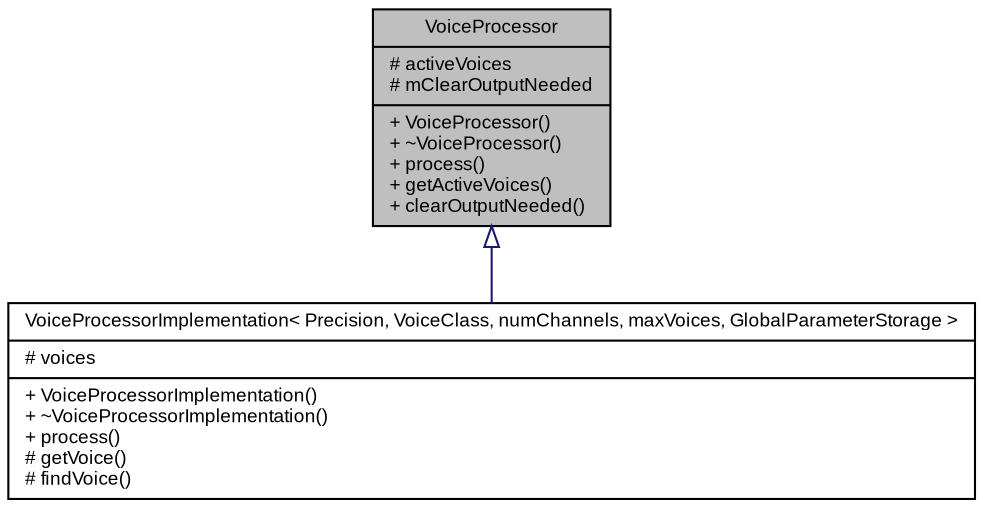digraph G
{
  bgcolor="transparent";
  edge [fontname="Arial",fontsize="9",labelfontname="Arial",labelfontsize="9"];
  node [fontname="Arial",fontsize="9",shape=record];
  Node1 [label="{VoiceProcessor\n|# activeVoices\l# mClearOutputNeeded\l|+ VoiceProcessor()\l+ ~VoiceProcessor()\l+ process()\l+ getActiveVoices()\l+ clearOutputNeeded()\l}",height=0.2,width=0.4,color="black", fillcolor="grey75", style="filled" fontcolor="black"];
  Node1 -> Node2 [dir=back,color="midnightblue",fontsize="9",style="solid",arrowtail="empty",fontname="Arial"];
  Node2 [label="{VoiceProcessorImplementation\< Precision, VoiceClass, numChannels, maxVoices, GlobalParameterStorage \>\n|# voices\l|+ VoiceProcessorImplementation()\l+ ~VoiceProcessorImplementation()\l+ process()\l# getVoice()\l# findVoice()\l}",height=0.2,width=0.4,color="black",URL="$classSteinberg_1_1Vst_1_1VoiceProcessorImplementation.html",tooltip="A Simple Voice Processor Implementation supporting note expression events."];
}
